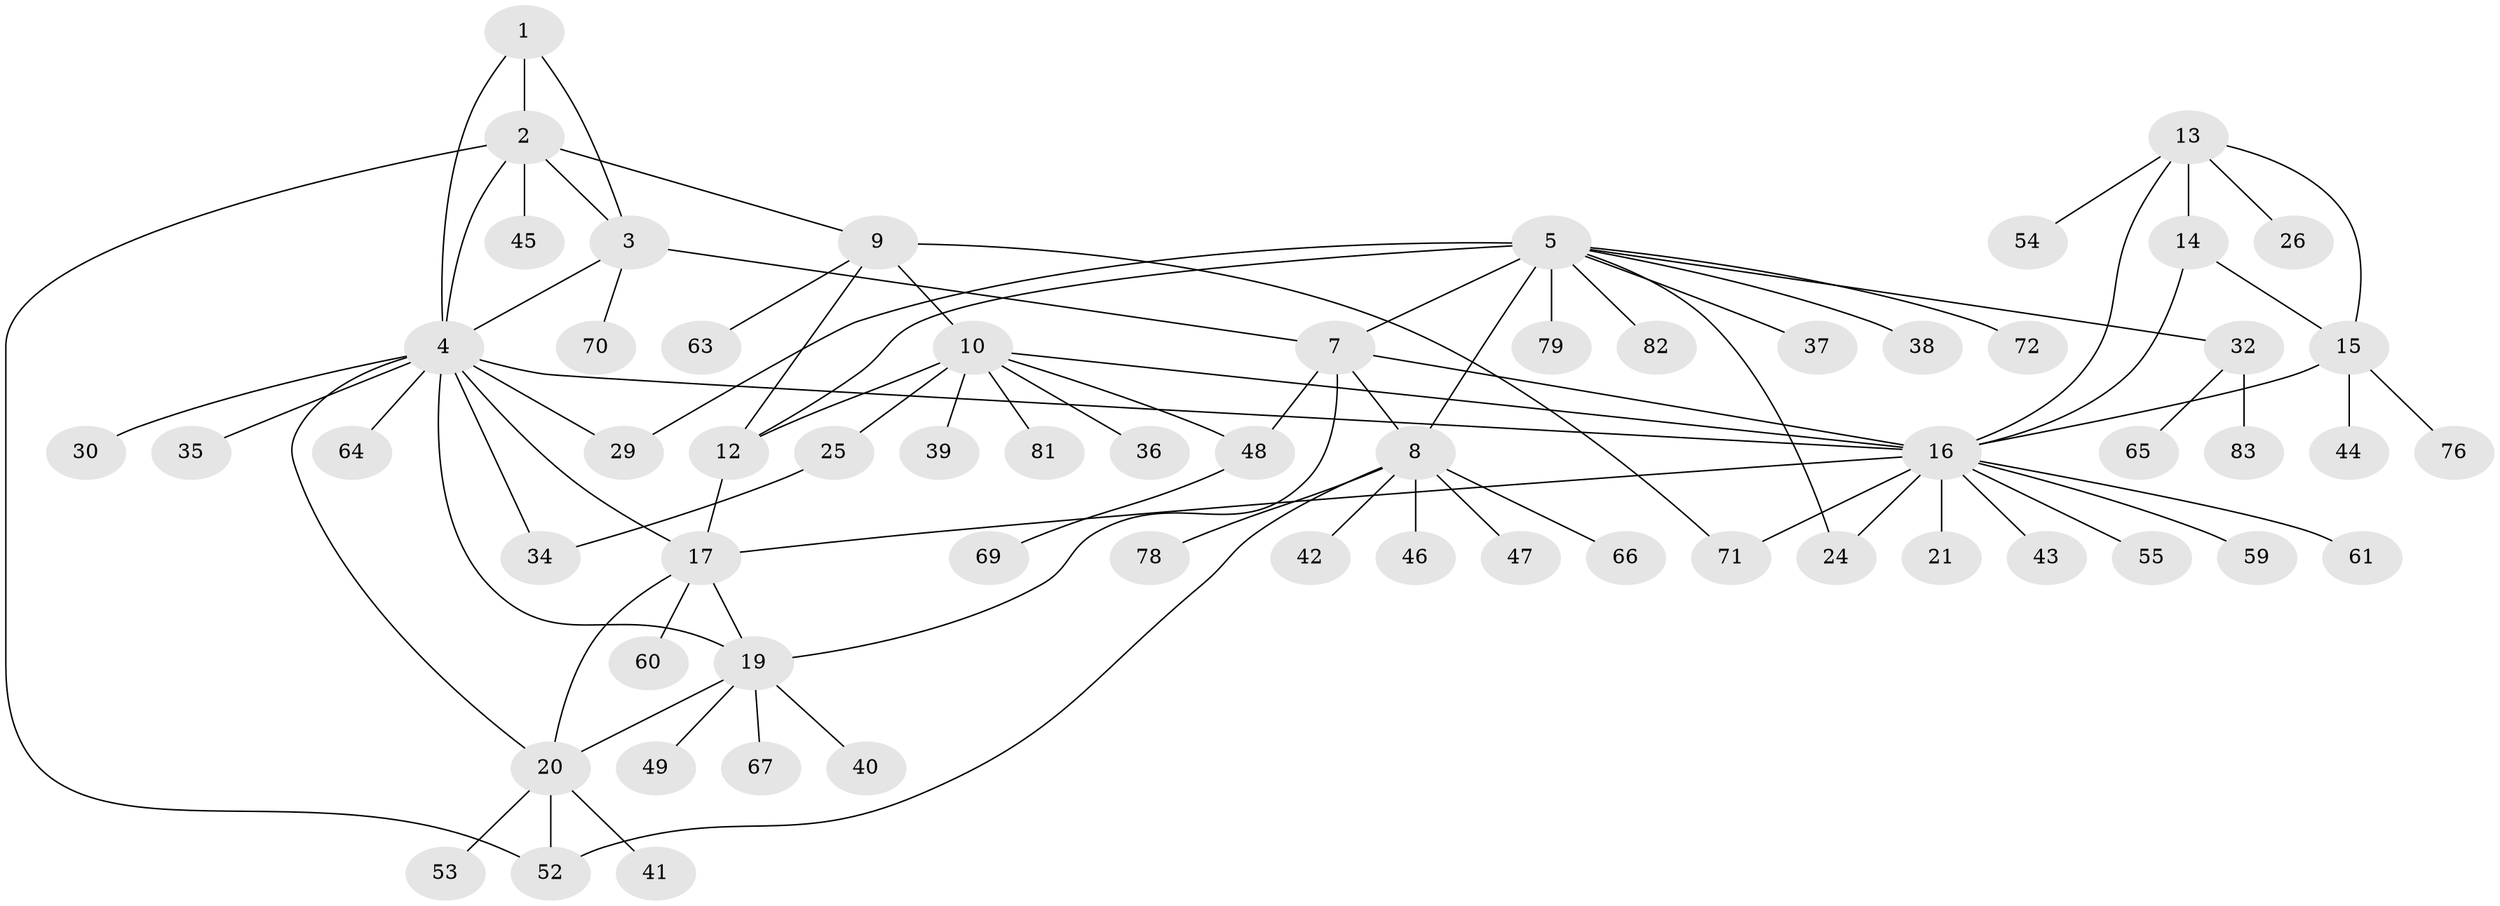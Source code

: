 // Generated by graph-tools (version 1.1) at 2025/24/03/03/25 07:24:09]
// undirected, 62 vertices, 85 edges
graph export_dot {
graph [start="1"]
  node [color=gray90,style=filled];
  1;
  2 [super="+77"];
  3 [super="+22"];
  4 [super="+18"];
  5 [super="+6"];
  7;
  8 [super="+28"];
  9 [super="+51"];
  10 [super="+11"];
  12;
  13 [super="+50"];
  14;
  15 [super="+27"];
  16 [super="+23"];
  17 [super="+56"];
  19 [super="+33"];
  20 [super="+31"];
  21;
  24;
  25;
  26;
  29;
  30;
  32;
  34 [super="+74"];
  35;
  36;
  37 [super="+68"];
  38;
  39;
  40;
  41;
  42 [super="+62"];
  43;
  44;
  45 [super="+58"];
  46 [super="+57"];
  47;
  48 [super="+73"];
  49;
  52 [super="+75"];
  53;
  54;
  55 [super="+80"];
  59;
  60;
  61;
  63;
  64;
  65;
  66;
  67;
  69;
  70;
  71;
  72;
  76;
  78;
  79;
  81;
  82;
  83;
  1 -- 2;
  1 -- 3;
  1 -- 4;
  2 -- 3;
  2 -- 4;
  2 -- 9;
  2 -- 45;
  2 -- 52;
  3 -- 4;
  3 -- 7;
  3 -- 70;
  4 -- 16 [weight=2];
  4 -- 30;
  4 -- 35;
  4 -- 64;
  4 -- 17;
  4 -- 19;
  4 -- 20;
  4 -- 29;
  4 -- 34;
  5 -- 7 [weight=2];
  5 -- 8 [weight=2];
  5 -- 12;
  5 -- 29;
  5 -- 79;
  5 -- 82;
  5 -- 32;
  5 -- 37;
  5 -- 38;
  5 -- 72;
  5 -- 24;
  7 -- 8;
  7 -- 16;
  7 -- 19;
  7 -- 48;
  8 -- 42;
  8 -- 46;
  8 -- 47;
  8 -- 66;
  8 -- 78;
  8 -- 52;
  9 -- 10 [weight=2];
  9 -- 12;
  9 -- 63;
  9 -- 71;
  10 -- 12 [weight=2];
  10 -- 81;
  10 -- 36;
  10 -- 39;
  10 -- 16;
  10 -- 48;
  10 -- 25;
  12 -- 17;
  13 -- 14;
  13 -- 15;
  13 -- 16;
  13 -- 26;
  13 -- 54;
  14 -- 15;
  14 -- 16;
  15 -- 16;
  15 -- 44;
  15 -- 76;
  16 -- 21;
  16 -- 24;
  16 -- 43;
  16 -- 55;
  16 -- 59;
  16 -- 61;
  16 -- 71;
  16 -- 17;
  17 -- 19;
  17 -- 20;
  17 -- 60;
  19 -- 20;
  19 -- 40;
  19 -- 49;
  19 -- 67;
  20 -- 41;
  20 -- 52;
  20 -- 53;
  25 -- 34;
  32 -- 65;
  32 -- 83;
  48 -- 69;
}
